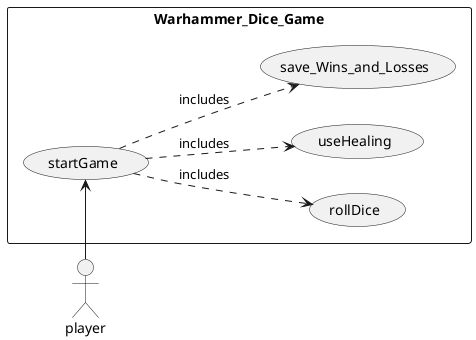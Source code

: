 @startuml usecase
left to right direction
rectangle Warhammer_Dice_Game{


UseCase startGame as UC1
UseCase rollDice as UC2
UseCase useHealing as UC3
UseCase save_Wins_and_Losses as UC4


}
actor player as p

p -> UC1
UC1 ..> UC2 : includes
UC1 ..> UC3 : includes
UC1 ..> UC4 : includes






@enduml